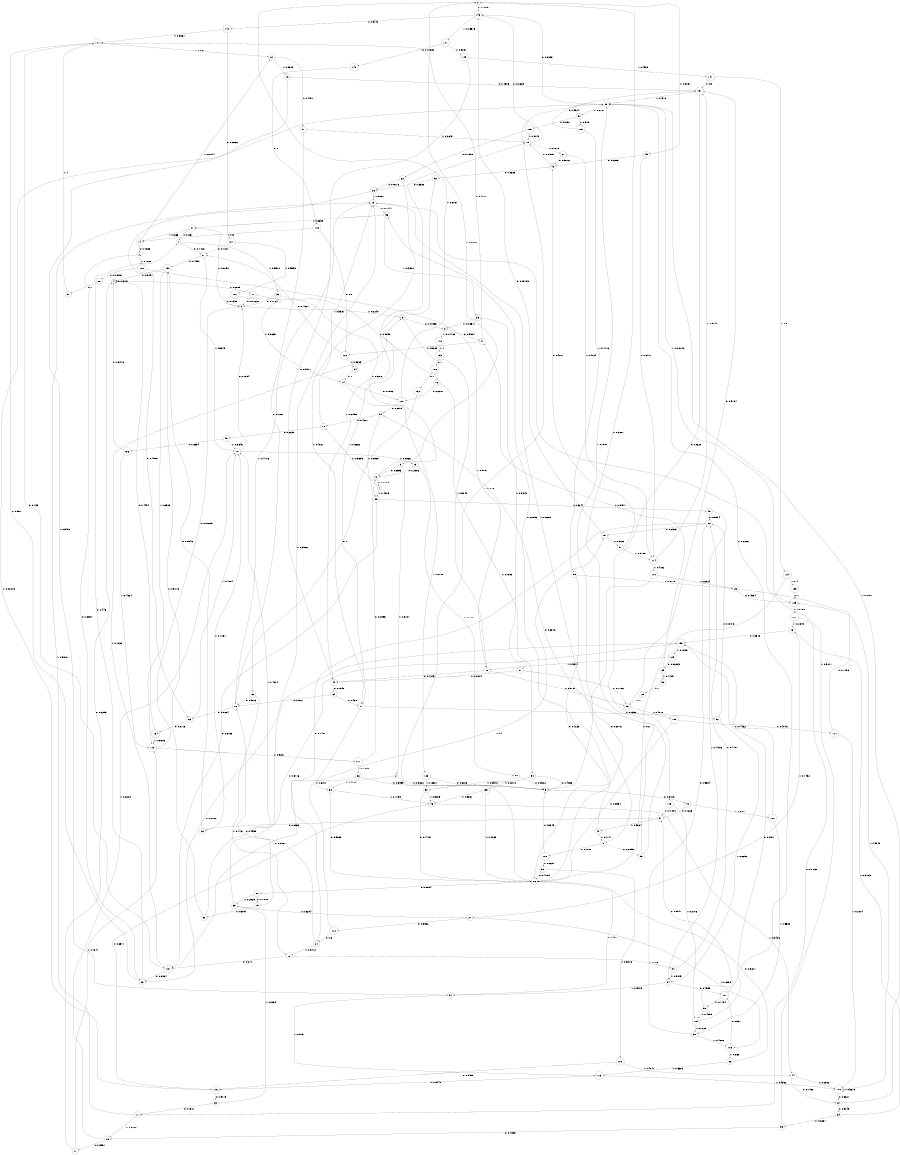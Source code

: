 digraph "ch24faceL10" {
size = "6,8.5";
ratio = "fill";
node [shape = circle];
node [fontsize = 24];
edge [fontsize = 24];
0 -> 143 [label = "0: 0.1909   "];
0 -> 45 [label = "1: 0.8091   "];
1 -> 21 [label = "0: 0.4428   "];
1 -> 33 [label = "1: 0.5572   "];
2 -> 5 [label = "0: 0.5282   "];
2 -> 58 [label = "1: 0.4718   "];
3 -> 8 [label = "0: 0.07565  "];
3 -> 20 [label = "1: 0.9243   "];
4 -> 4 [label = "0: 0.3191   "];
4 -> 11 [label = "1: 0.6809   "];
5 -> 79 [label = "0: 0.8013   "];
5 -> 38 [label = "1: 0.1987   "];
6 -> 37 [label = "0: 0.6752   "];
6 -> 3 [label = "1: 0.3248   "];
7 -> 10 [label = "0: 0.5695   "];
7 -> 89 [label = "1: 0.4305   "];
8 -> 47 [label = "0: 0.9524   "];
8 -> 142 [label = "1: 0.04762  "];
9 -> 12 [label = "0: 0.3593   "];
9 -> 2 [label = "1: 0.6407   "];
10 -> 49 [label = "0: 0.6639   "];
10 -> 15 [label = "1: 0.3361   "];
11 -> 6 [label = "0: 0.07237  "];
11 -> 9 [label = "1: 0.9276   "];
12 -> 7 [label = "0: 0.7184   "];
12 -> 0 [label = "1: 0.2816   "];
13 -> 131 [label = "0: 0.4505   "];
13 -> 31 [label = "1: 0.5495   "];
14 -> 41 [label = "0: 0.1853   "];
14 -> 22 [label = "1: 0.8147   "];
15 -> 56 [label = "0: 0.1741   "];
15 -> 70 [label = "1: 0.8259   "];
16 -> 138 [label = "0: 0.2548   "];
16 -> 27 [label = "1: 0.7452   "];
17 -> 4 [label = "0: 0.2353   "];
17 -> 118 [label = "1: 0.7647   "];
18 -> 143 [label = "0: 0.2325   "];
18 -> 61 [label = "1: 0.7675   "];
19 -> 143 [label = "0: 0.09783  "];
19 -> 91 [label = "1: 0.9022   "];
20 -> 42 [label = "0: 0.4243   "];
20 -> 59 [label = "1: 0.5757   "];
21 -> 130 [label = "0: 0.4351   "];
21 -> 78 [label = "1: 0.5649   "];
22 -> 81 [label = "0: 0.4191   "];
22 -> 13 [label = "1: 0.5809   "];
23 -> 1 [label = "0: 0.443    "];
23 -> 144 [label = "1: 0.557    "];
24 -> 76 [label = "0: 0.4558   "];
24 -> 88 [label = "1: 0.5442   "];
25 -> 125 [label = "0: 0.4354   "];
25 -> 108 [label = "1: 0.5646   "];
26 -> 63 [label = "0: 0.4909   "];
26 -> 15 [label = "1: 0.5091   "];
27 -> 112 [label = "0: 0.3962   "];
27 -> 103 [label = "1: 0.6038   "];
28 -> 17 [label = "0: 0.3997   "];
28 -> 78 [label = "1: 0.6003   "];
29 -> 59 [label = "1: 1        "];
30 -> 82 [label = "0: 0.5394   "];
30 -> 103 [label = "1: 0.4606   "];
31 -> 66 [label = "0: 0.487    "];
31 -> 113 [label = "1: 0.513    "];
32 -> 130 [label = "0: 0.5176   "];
32 -> 78 [label = "1: 0.4824   "];
33 -> 6 [label = "0: 0.1164   "];
33 -> 72 [label = "1: 0.8836   "];
34 -> 74 [label = "1: 1        "];
35 -> 8 [label = "0: 0.03571  "];
35 -> 87 [label = "1: 0.9643   "];
36 -> 29 [label = "1: 1        "];
37 -> 1 [label = "0: 0.337    "];
37 -> 14 [label = "1: 0.663    "];
38 -> 143 [label = "0: 0.3293   "];
38 -> 50 [label = "1: 0.6707   "];
39 -> 138 [label = "0: 0.3716   "];
39 -> 27 [label = "1: 0.6284   "];
40 -> 56 [label = "0: 0.2853   "];
40 -> 70 [label = "1: 0.7147   "];
41 -> 23 [label = "0: 0.8394   "];
41 -> 128 [label = "1: 0.1606   "];
42 -> 64 [label = "0: 0.7542   "];
42 -> 18 [label = "1: 0.2458   "];
43 -> 52 [label = "0: 0.8685   "];
43 -> 18 [label = "1: 0.1315   "];
44 -> 67 [label = "0: 0.7468   "];
44 -> 108 [label = "1: 0.2532   "];
45 -> 43 [label = "0: 0.6583   "];
45 -> 114 [label = "1: 0.3417   "];
46 -> 116 [label = "0: 0.6571   "];
46 -> 44 [label = "1: 0.3429   "];
47 -> 126 [label = "0: 0.5283   "];
47 -> 144 [label = "1: 0.4717   "];
48 -> 82 [label = "0: 0.5994   "];
48 -> 84 [label = "1: 0.4006   "];
49 -> 136 [label = "0: 0.6354   "];
49 -> 78 [label = "1: 0.3646   "];
50 -> 105 [label = "0: 0.692    "];
50 -> 115 [label = "1: 0.308    "];
51 -> 60 [label = "0: 0.6636   "];
51 -> 40 [label = "1: 0.3364   "];
52 -> 26 [label = "0: 0.6338   "];
52 -> 71 [label = "1: 0.3662   "];
53 -> 94 [label = "0: 0.6313   "];
53 -> 0 [label = "1: 0.3687   "];
54 -> 93 [label = "0: 0.6237   "];
54 -> 16 [label = "1: 0.3763   "];
55 -> 51 [label = "0: 0.5941   "];
55 -> 104 [label = "1: 0.4059   "];
56 -> 37 [label = "0: 0.6698   "];
56 -> 35 [label = "1: 0.3302   "];
57 -> 144 [label = "1: 1        "];
58 -> 66 [label = "0: 0.5865   "];
58 -> 46 [label = "1: 0.4135   "];
59 -> 131 [label = "0: 0.5184   "];
59 -> 109 [label = "1: 0.4816   "];
60 -> 130 [label = "0: 0.5846   "];
60 -> 78 [label = "1: 0.4154   "];
61 -> 43 [label = "0: 0.5876   "];
61 -> 114 [label = "1: 0.4124   "];
62 -> 26 [label = "0: 0.5173   "];
62 -> 71 [label = "1: 0.4827   "];
63 -> 134 [label = "0: 0.5116   "];
63 -> 78 [label = "1: 0.4884   "];
64 -> 76 [label = "0: 0.572    "];
64 -> 71 [label = "1: 0.428    "];
65 -> 76 [label = "0: 0.5873   "];
65 -> 88 [label = "1: 0.4127   "];
66 -> 80 [label = "0: 0.8984   "];
66 -> 38 [label = "1: 0.1016   "];
67 -> 54 [label = "0: 0.9249   "];
67 -> 38 [label = "1: 0.0751   "];
68 -> 57 [label = "0: 1        "];
69 -> 47 [label = "0: 0.8571   "];
69 -> 36 [label = "1: 0.1429   "];
70 -> 53 [label = "0: 0.2999   "];
70 -> 102 [label = "1: 0.7001   "];
71 -> 137 [label = "0: 0.2661   "];
71 -> 92 [label = "1: 0.7339   "];
72 -> 120 [label = "0: 0.2601   "];
72 -> 90 [label = "1: 0.7399   "];
73 -> 12 [label = "0: 0.2983   "];
73 -> 85 [label = "1: 0.7017   "];
74 -> 120 [label = "0: 0.1892   "];
74 -> 123 [label = "1: 0.8108   "];
75 -> 32 [label = "0: 0.6094   "];
75 -> 15 [label = "1: 0.3906   "];
76 -> 63 [label = "0: 0.5824   "];
76 -> 15 [label = "1: 0.4176   "];
77 -> 28 [label = "0: 0.6082   "];
77 -> 15 [label = "1: 0.3918   "];
78 -> 6 [label = "0: 0.1034   "];
78 -> 73 [label = "1: 0.8966   "];
79 -> 51 [label = "0: 0.7323   "];
79 -> 122 [label = "1: 0.2677   "];
80 -> 75 [label = "0: 0.7075   "];
80 -> 39 [label = "1: 0.2925   "];
81 -> 65 [label = "0: 0.7327   "];
81 -> 18 [label = "1: 0.2673   "];
82 -> 24 [label = "0: 0.7487   "];
82 -> 19 [label = "1: 0.2513   "];
83 -> 77 [label = "0: 0.7301   "];
83 -> 39 [label = "1: 0.2699   "];
84 -> 107 [label = "0: 0.4595   "];
84 -> 31 [label = "1: 0.5405   "];
85 -> 5 [label = "0: 0.3922   "];
85 -> 135 [label = "1: 0.6078   "];
86 -> 5 [label = "0: 0.3999   "];
86 -> 58 [label = "1: 0.6001   "];
87 -> 42 [label = "0: 0.2804   "];
87 -> 59 [label = "1: 0.7196   "];
88 -> 137 [label = "0: 0.214    "];
88 -> 97 [label = "1: 0.786    "];
89 -> 137 [label = "0: 0.3756   "];
89 -> 48 [label = "1: 0.6244   "];
90 -> 5 [label = "0: 0.4658   "];
90 -> 98 [label = "1: 0.5342   "];
91 -> 43 [label = "0: 0.4211   "];
91 -> 114 [label = "1: 0.5789   "];
92 -> 82 [label = "0: 0.3708   "];
92 -> 84 [label = "1: 0.6292   "];
93 -> 28 [label = "0: 0.4989   "];
93 -> 15 [label = "1: 0.5011   "];
94 -> 10 [label = "0: 0.4061   "];
94 -> 89 [label = "1: 0.5939   "];
95 -> 66 [label = "0: 0.4225   "];
95 -> 25 [label = "1: 0.5775   "];
96 -> 66 [label = "0: 0.3611   "];
96 -> 113 [label = "1: 0.6389   "];
97 -> 82 [label = "0: 0.4157   "];
97 -> 84 [label = "1: 0.5843   "];
98 -> 66 [label = "0: 0.4715   "];
98 -> 46 [label = "1: 0.5285   "];
99 -> 66 [label = "0: 0.4184   "];
99 -> 100 [label = "1: 0.5816   "];
100 -> 116 [label = "0: 0.5459   "];
100 -> 44 [label = "1: 0.4541   "];
101 -> 6 [label = "0: 0.1335   "];
101 -> 74 [label = "1: 0.8665   "];
102 -> 5 [label = "0: 0.3343   "];
102 -> 99 [label = "1: 0.6657   "];
103 -> 107 [label = "0: 0.337    "];
103 -> 96 [label = "1: 0.663    "];
104 -> 138 [label = "0: 0.2977   "];
104 -> 30 [label = "1: 0.7023   "];
105 -> 62 [label = "0: 0.7958   "];
105 -> 18 [label = "1: 0.2042   "];
106 -> 132 [label = "0: 1        "];
107 -> 55 [label = "0: 0.7734   "];
107 -> 38 [label = "1: 0.2266   "];
108 -> 67 [label = "0: 0.6321   "];
108 -> 108 [label = "1: 0.3679   "];
109 -> 66 [label = "0: 0.5954   "];
109 -> 111 [label = "1: 0.4046   "];
110 -> 66 [label = "0: 0.6076   "];
110 -> 25 [label = "1: 0.3924   "];
111 -> 125 [label = "0: 0.7196   "];
111 -> 108 [label = "1: 0.2804   "];
112 -> 24 [label = "0: 0.6      "];
112 -> 19 [label = "1: 0.4      "];
113 -> 116 [label = "0: 0.5448   "];
113 -> 108 [label = "1: 0.4552   "];
114 -> 131 [label = "0: 0.5848   "];
114 -> 110 [label = "1: 0.4152   "];
115 -> 131 [label = "0: 0.5824   "];
115 -> 95 [label = "1: 0.4176   "];
116 -> 83 [label = "0: 0.9173   "];
116 -> 38 [label = "1: 0.08275  "];
117 -> 12 [label = "0: 0.2995   "];
117 -> 86 [label = "1: 0.7005   "];
118 -> 6 [label = "0: 0.07689  "];
118 -> 117 [label = "1: 0.9231   "];
119 -> 51 [label = "0: 0.7294   "];
119 -> 104 [label = "1: 0.2706   "];
120 -> 94 [label = "0: 0.6919   "];
120 -> 0 [label = "1: 0.3081   "];
121 -> 77 [label = "0: 0.7125   "];
121 -> 16 [label = "1: 0.2875   "];
122 -> 138 [label = "0: 0.4462   "];
122 -> 30 [label = "1: 0.5538   "];
123 -> 5 [label = "0: 0.3613   "];
123 -> 98 [label = "1: 0.6387   "];
124 -> 66 [label = "0: 0.6      "];
124 -> 139 [label = "1: 0.4      "];
125 -> 121 [label = "0: 0.9195   "];
125 -> 38 [label = "1: 0.08046  "];
126 -> 21 [label = "0: 0.4667   "];
126 -> 34 [label = "1: 0.5333   "];
127 -> 21 [label = "0: 0.4007   "];
127 -> 101 [label = "1: 0.5993   "];
128 -> 68 [label = "0: 0.09091  "];
128 -> 20 [label = "1: 0.9091   "];
129 -> 69 [label = "0: 0.06863  "];
129 -> 20 [label = "1: 0.9314   "];
130 -> 4 [label = "0: 0.3497   "];
130 -> 118 [label = "1: 0.6503   "];
131 -> 119 [label = "0: 0.8628   "];
131 -> 38 [label = "1: 0.1372   "];
132 -> 76 [label = "0: 1        "];
133 -> 106 [label = "0: 1        "];
134 -> 4 [label = "0: 0.4494   "];
134 -> 118 [label = "1: 0.5506   "];
135 -> 66 [label = "0: 0.4669   "];
135 -> 46 [label = "1: 0.5331   "];
136 -> 4 [label = "0: 0.5476   "];
136 -> 118 [label = "1: 0.4524   "];
137 -> 23 [label = "0: 0.8364   "];
137 -> 3 [label = "1: 0.1636   "];
138 -> 23 [label = "0: 0.8167   "];
138 -> 129 [label = "1: 0.1833   "];
139 -> 125 [label = "0: 1        "];
140 -> 127 [label = "0: 0.6036   "];
140 -> 144 [label = "1: 0.3964   "];
141 -> 131 [label = "0: 0.5      "];
141 -> 124 [label = "1: 0.5      "];
142 -> 133 [label = "1: 1        "];
143 -> 140 [label = "0: 0.9442   "];
143 -> 147 [label = "1: 0.05579  "];
144 -> 137 [label = "0: 0.139    "];
144 -> 22 [label = "1: 0.861    "];
145 -> 42 [label = "0: 0.5417   "];
145 -> 141 [label = "1: 0.4583   "];
146 -> 126 [label = "0: 0.5      "];
146 -> 14 [label = "1: 0.5      "];
147 -> 148 [label = "0: 0.07692  "];
147 -> 145 [label = "1: 0.9231   "];
148 -> 146 [label = "0: 1        "];
}